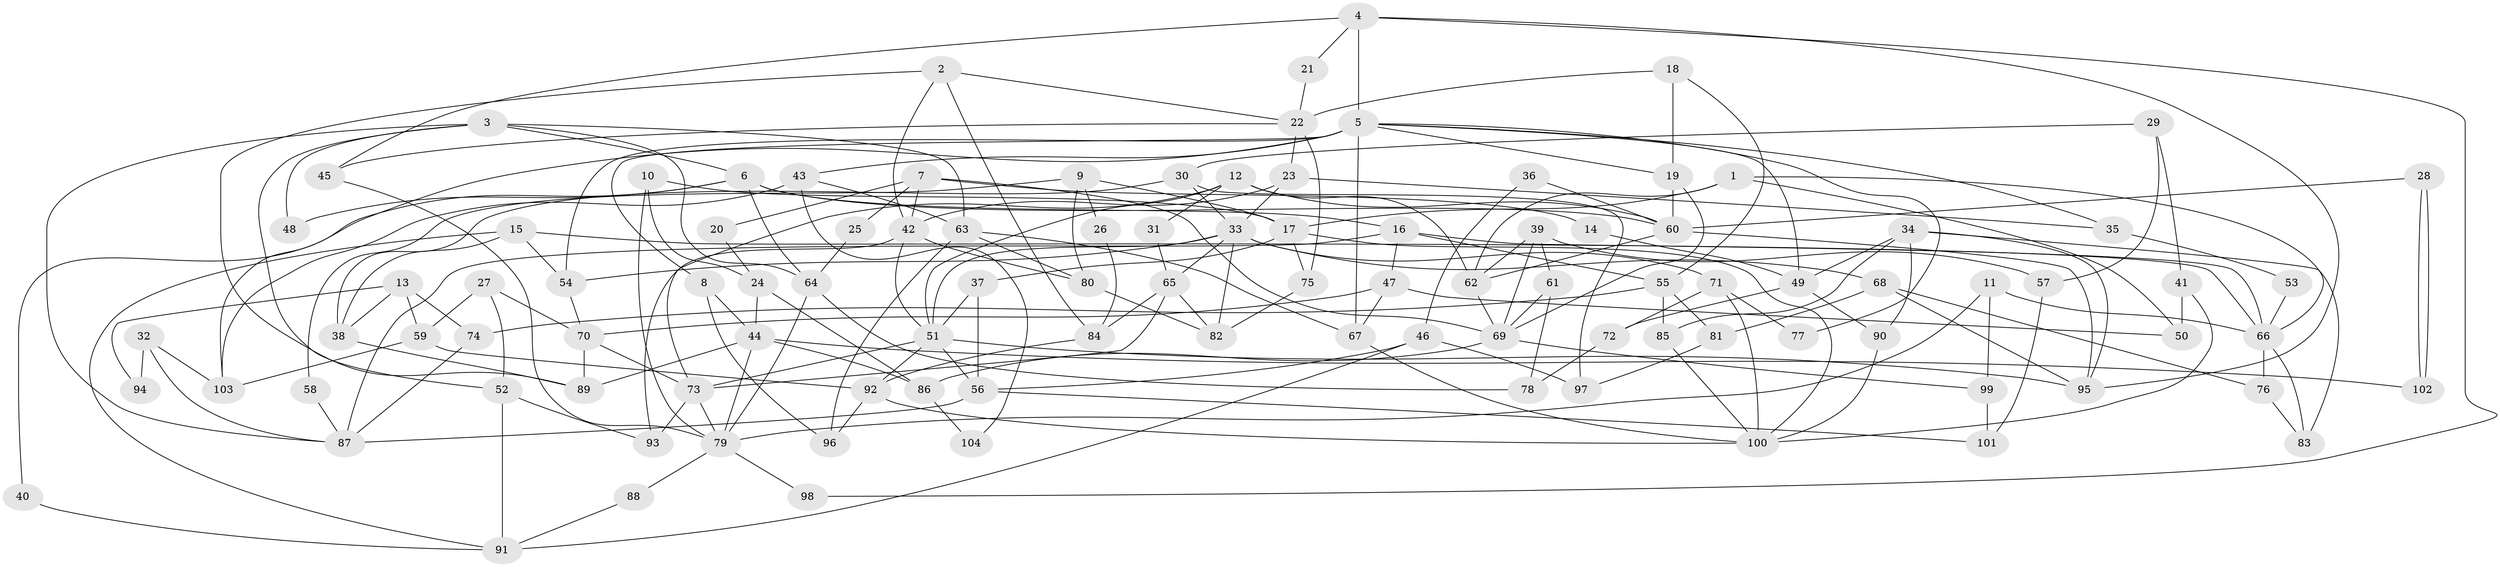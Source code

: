 // coarse degree distribution, {10: 0.03225806451612903, 5: 0.1935483870967742, 6: 0.16129032258064516, 2: 0.11290322580645161, 9: 0.03225806451612903, 8: 0.08064516129032258, 1: 0.016129032258064516, 4: 0.22580645161290322, 3: 0.08064516129032258, 7: 0.06451612903225806}
// Generated by graph-tools (version 1.1) at 2025/37/03/04/25 23:37:09]
// undirected, 104 vertices, 208 edges
graph export_dot {
  node [color=gray90,style=filled];
  1;
  2;
  3;
  4;
  5;
  6;
  7;
  8;
  9;
  10;
  11;
  12;
  13;
  14;
  15;
  16;
  17;
  18;
  19;
  20;
  21;
  22;
  23;
  24;
  25;
  26;
  27;
  28;
  29;
  30;
  31;
  32;
  33;
  34;
  35;
  36;
  37;
  38;
  39;
  40;
  41;
  42;
  43;
  44;
  45;
  46;
  47;
  48;
  49;
  50;
  51;
  52;
  53;
  54;
  55;
  56;
  57;
  58;
  59;
  60;
  61;
  62;
  63;
  64;
  65;
  66;
  67;
  68;
  69;
  70;
  71;
  72;
  73;
  74;
  75;
  76;
  77;
  78;
  79;
  80;
  81;
  82;
  83;
  84;
  85;
  86;
  87;
  88;
  89;
  90;
  91;
  92;
  93;
  94;
  95;
  96;
  97;
  98;
  99;
  100;
  101;
  102;
  103;
  104;
  1 -- 66;
  1 -- 62;
  1 -- 17;
  1 -- 50;
  2 -- 42;
  2 -- 22;
  2 -- 84;
  2 -- 89;
  3 -- 63;
  3 -- 64;
  3 -- 6;
  3 -- 48;
  3 -- 52;
  3 -- 87;
  4 -- 5;
  4 -- 95;
  4 -- 21;
  4 -- 45;
  4 -- 98;
  5 -- 54;
  5 -- 49;
  5 -- 8;
  5 -- 19;
  5 -- 35;
  5 -- 43;
  5 -- 67;
  5 -- 77;
  5 -- 103;
  6 -- 60;
  6 -- 16;
  6 -- 40;
  6 -- 48;
  6 -- 64;
  7 -- 42;
  7 -- 69;
  7 -- 14;
  7 -- 20;
  7 -- 25;
  8 -- 44;
  8 -- 96;
  9 -- 17;
  9 -- 80;
  9 -- 26;
  9 -- 58;
  10 -- 79;
  10 -- 17;
  10 -- 24;
  11 -- 66;
  11 -- 99;
  11 -- 79;
  12 -- 73;
  12 -- 51;
  12 -- 31;
  12 -- 60;
  12 -- 62;
  13 -- 74;
  13 -- 59;
  13 -- 38;
  13 -- 94;
  14 -- 49;
  15 -- 38;
  15 -- 54;
  15 -- 66;
  15 -- 91;
  16 -- 87;
  16 -- 47;
  16 -- 55;
  16 -- 66;
  17 -- 75;
  17 -- 37;
  17 -- 100;
  18 -- 19;
  18 -- 55;
  18 -- 22;
  19 -- 60;
  19 -- 69;
  20 -- 24;
  21 -- 22;
  22 -- 23;
  22 -- 45;
  22 -- 75;
  23 -- 42;
  23 -- 33;
  23 -- 35;
  24 -- 44;
  24 -- 86;
  25 -- 64;
  26 -- 84;
  27 -- 59;
  27 -- 70;
  27 -- 52;
  28 -- 102;
  28 -- 102;
  28 -- 60;
  29 -- 30;
  29 -- 41;
  29 -- 57;
  30 -- 33;
  30 -- 97;
  30 -- 38;
  31 -- 65;
  32 -- 87;
  32 -- 103;
  32 -- 94;
  33 -- 65;
  33 -- 51;
  33 -- 54;
  33 -- 68;
  33 -- 71;
  33 -- 82;
  34 -- 95;
  34 -- 90;
  34 -- 49;
  34 -- 83;
  34 -- 85;
  35 -- 53;
  36 -- 46;
  36 -- 60;
  37 -- 51;
  37 -- 56;
  38 -- 89;
  39 -- 62;
  39 -- 69;
  39 -- 57;
  39 -- 61;
  40 -- 91;
  41 -- 50;
  41 -- 100;
  42 -- 80;
  42 -- 51;
  42 -- 93;
  43 -- 63;
  43 -- 103;
  43 -- 104;
  44 -- 89;
  44 -- 79;
  44 -- 86;
  44 -- 102;
  45 -- 79;
  46 -- 91;
  46 -- 56;
  46 -- 97;
  47 -- 70;
  47 -- 50;
  47 -- 67;
  49 -- 72;
  49 -- 90;
  51 -- 73;
  51 -- 95;
  51 -- 56;
  51 -- 92;
  52 -- 91;
  52 -- 93;
  53 -- 66;
  54 -- 70;
  55 -- 85;
  55 -- 74;
  55 -- 81;
  56 -- 87;
  56 -- 101;
  57 -- 101;
  58 -- 87;
  59 -- 103;
  59 -- 92;
  60 -- 62;
  60 -- 95;
  61 -- 69;
  61 -- 78;
  62 -- 69;
  63 -- 96;
  63 -- 67;
  63 -- 80;
  64 -- 79;
  64 -- 78;
  65 -- 73;
  65 -- 84;
  65 -- 82;
  66 -- 76;
  66 -- 83;
  67 -- 100;
  68 -- 76;
  68 -- 81;
  68 -- 95;
  69 -- 86;
  69 -- 99;
  70 -- 73;
  70 -- 89;
  71 -- 100;
  71 -- 72;
  71 -- 77;
  72 -- 78;
  73 -- 79;
  73 -- 93;
  74 -- 87;
  75 -- 82;
  76 -- 83;
  79 -- 88;
  79 -- 98;
  80 -- 82;
  81 -- 97;
  84 -- 92;
  85 -- 100;
  86 -- 104;
  88 -- 91;
  90 -- 100;
  92 -- 100;
  92 -- 96;
  99 -- 101;
}
